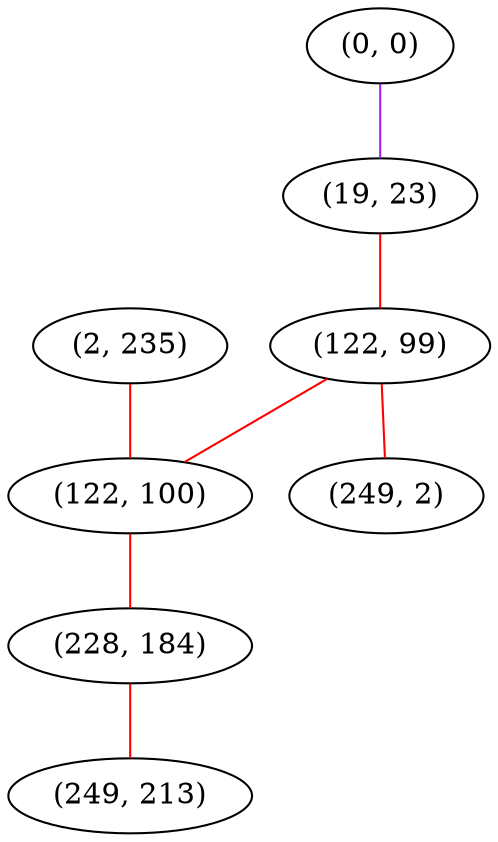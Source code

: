 graph "" {
"(0, 0)";
"(19, 23)";
"(2, 235)";
"(122, 99)";
"(122, 100)";
"(228, 184)";
"(249, 2)";
"(249, 213)";
"(0, 0)" -- "(19, 23)"  [color=purple, key=0, weight=4];
"(19, 23)" -- "(122, 99)"  [color=red, key=0, weight=1];
"(2, 235)" -- "(122, 100)"  [color=red, key=0, weight=1];
"(122, 99)" -- "(249, 2)"  [color=red, key=0, weight=1];
"(122, 99)" -- "(122, 100)"  [color=red, key=0, weight=1];
"(122, 100)" -- "(228, 184)"  [color=red, key=0, weight=1];
"(228, 184)" -- "(249, 213)"  [color=red, key=0, weight=1];
}
